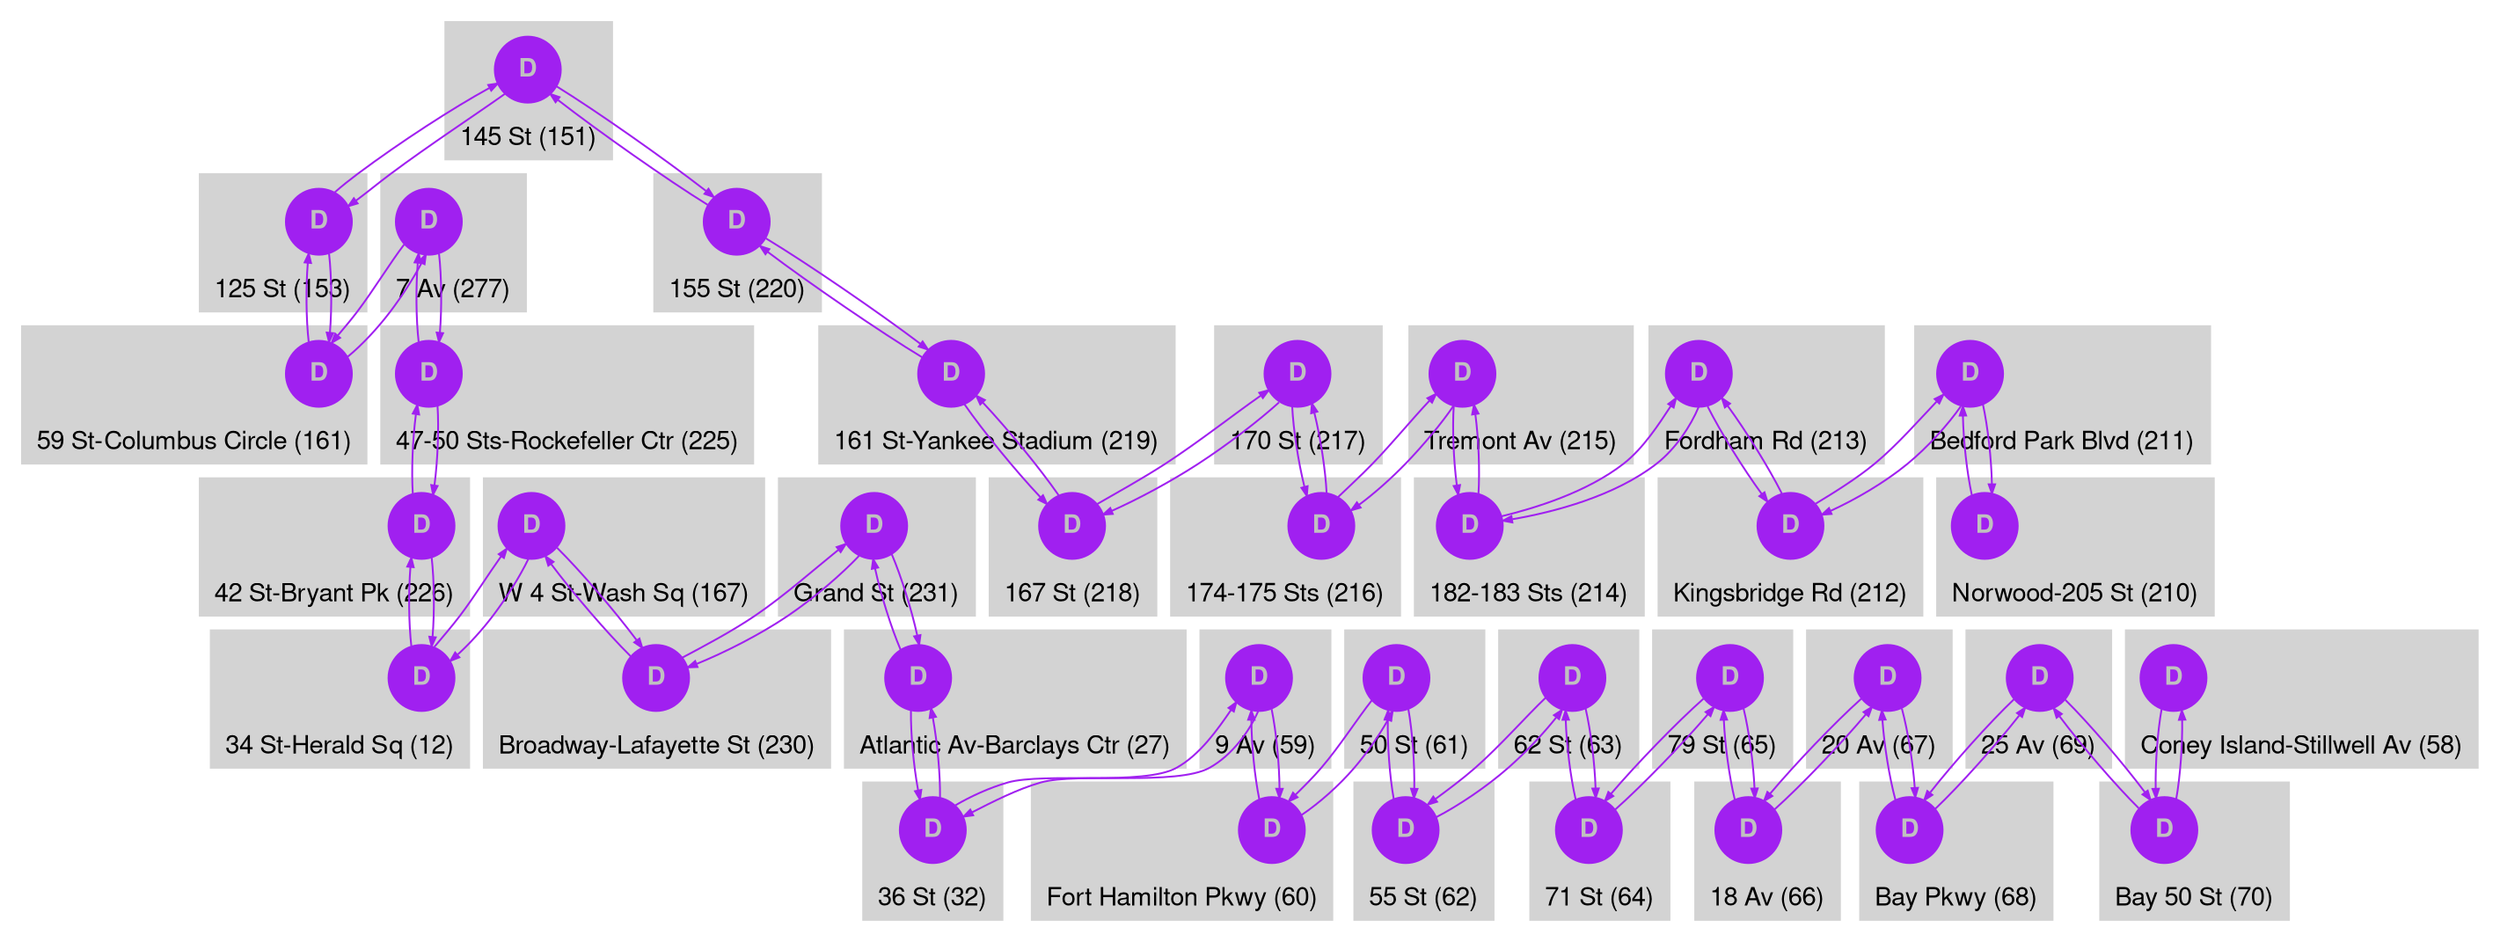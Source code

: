 
digraph G {
  fontname="Helvetica,Arial,sans-serif";
  node [fontname="Helvetica,Arial,sans-serif bold" labelloc="c"];
  edge [fontname="Helvetica,Arial,sans-serif" fontsize=8 arrowsize=0.5];
  
  subgraph cluster_151 {
    style=filled;
    color=lightgrey;
    labelloc="b";
    node [style=filled];
    node [label="D" fillcolor=purple, color="purple", penwidth=1, fontcolor=gray, shape="circle"]"151_D";
    label = "145 St (151)";
  }

  subgraph cluster_153 {
    style=filled;
    color=lightgrey;
    labelloc="b";
    node [style=filled];
    node [label="D" fillcolor=purple, color="purple", penwidth=1, fontcolor=gray, shape="circle"]"153_D";
    label = "125 St (153)";
  }

  subgraph cluster_161 {
    style=filled;
    color=lightgrey;
    labelloc="b";
    node [style=filled];
    node [label="D" fillcolor=purple, color="purple", penwidth=1, fontcolor=gray, shape="circle"]"161_D";
    label = "59 St-Columbus Circle (161)";
  }

  subgraph cluster_167 {
    style=filled;
    color=lightgrey;
    labelloc="b";
    node [style=filled];
    node [label="D" fillcolor=purple, color="purple", penwidth=1, fontcolor=gray, shape="circle"]"167_D";
    label = "W 4 St-Wash Sq (167)";
  }

  subgraph cluster_211 {
    style=filled;
    color=lightgrey;
    labelloc="b";
    node [style=filled];
    node [label="D" fillcolor=purple, color="purple", penwidth=1, fontcolor=gray, shape="circle"]"211_D";
    label = "Bedford Park Blvd (211)";
  }

  subgraph cluster_212 {
    style=filled;
    color=lightgrey;
    labelloc="b";
    node [style=filled];
    node [label="D" fillcolor=purple, color="purple", penwidth=1, fontcolor=gray, shape="circle"]"212_D";
    label = "Kingsbridge Rd (212)";
  }

  subgraph cluster_213 {
    style=filled;
    color=lightgrey;
    labelloc="b";
    node [style=filled];
    node [label="D" fillcolor=purple, color="purple", penwidth=1, fontcolor=gray, shape="circle"]"213_D";
    label = "Fordham Rd (213)";
  }

  subgraph cluster_214 {
    style=filled;
    color=lightgrey;
    labelloc="b";
    node [style=filled];
    node [label="D" fillcolor=purple, color="purple", penwidth=1, fontcolor=gray, shape="circle"]"214_D";
    label = "182-183 Sts (214)";
  }

  subgraph cluster_215 {
    style=filled;
    color=lightgrey;
    labelloc="b";
    node [style=filled];
    node [label="D" fillcolor=purple, color="purple", penwidth=1, fontcolor=gray, shape="circle"]"215_D";
    label = "Tremont Av (215)";
  }

  subgraph cluster_216 {
    style=filled;
    color=lightgrey;
    labelloc="b";
    node [style=filled];
    node [label="D" fillcolor=purple, color="purple", penwidth=1, fontcolor=gray, shape="circle"]"216_D";
    label = "174-175 Sts (216)";
  }

  subgraph cluster_217 {
    style=filled;
    color=lightgrey;
    labelloc="b";
    node [style=filled];
    node [label="D" fillcolor=purple, color="purple", penwidth=1, fontcolor=gray, shape="circle"]"217_D";
    label = "170 St (217)";
  }

  subgraph cluster_218 {
    style=filled;
    color=lightgrey;
    labelloc="b";
    node [style=filled];
    node [label="D" fillcolor=purple, color="purple", penwidth=1, fontcolor=gray, shape="circle"]"218_D";
    label = "167 St (218)";
  }

  subgraph cluster_220 {
    style=filled;
    color=lightgrey;
    labelloc="b";
    node [style=filled];
    node [label="D" fillcolor=purple, color="purple", penwidth=1, fontcolor=gray, shape="circle"]"220_D";
    label = "155 St (220)";
  }

  subgraph cluster_231 {
    style=filled;
    color=lightgrey;
    labelloc="b";
    node [style=filled];
    node [label="D" fillcolor=purple, color="purple", penwidth=1, fontcolor=gray, shape="circle"]"231_D";
    label = "Grand St (231)";
  }

  subgraph cluster_219 {
    style=filled;
    color=lightgrey;
    labelloc="b";
    node [style=filled];
    node [label="D" fillcolor=purple, color="purple", penwidth=1, fontcolor=gray, shape="circle"]"219_D";
    label = "161 St-Yankee Stadium (219)";
  }

  subgraph cluster_277 {
    style=filled;
    color=lightgrey;
    labelloc="b";
    node [style=filled];
    node [label="D" fillcolor=purple, color="purple", penwidth=1, fontcolor=gray, shape="circle"]"277_D";
    label = "7 Av (277)";
  }

  subgraph cluster_225 {
    style=filled;
    color=lightgrey;
    labelloc="b";
    node [style=filled];
    node [label="D" fillcolor=purple, color="purple", penwidth=1, fontcolor=gray, shape="circle"]"225_D";
    label = "47-50 Sts-Rockefeller Ctr (225)";
  }

  subgraph cluster_226 {
    style=filled;
    color=lightgrey;
    labelloc="b";
    node [style=filled];
    node [label="D" fillcolor=purple, color="purple", penwidth=1, fontcolor=gray, shape="circle"]"226_D";
    label = "42 St-Bryant Pk (226)";
  }

  subgraph cluster_230 {
    style=filled;
    color=lightgrey;
    labelloc="b";
    node [style=filled];
    node [label="D" fillcolor=purple, color="purple", penwidth=1, fontcolor=gray, shape="circle"]"230_D";
    label = "Broadway-Lafayette St (230)";
  }

  subgraph cluster_59 {
    style=filled;
    color=lightgrey;
    labelloc="b";
    node [style=filled];
    node [label="D" fillcolor=purple, color="purple", penwidth=1, fontcolor=gray, shape="circle"]"59_D";
    label = "9 Av (59)";
  }

  subgraph cluster_60 {
    style=filled;
    color=lightgrey;
    labelloc="b";
    node [style=filled];
    node [label="D" fillcolor=purple, color="purple", penwidth=1, fontcolor=gray, shape="circle"]"60_D";
    label = "Fort Hamilton Pkwy (60)";
  }

  subgraph cluster_61 {
    style=filled;
    color=lightgrey;
    labelloc="b";
    node [style=filled];
    node [label="D" fillcolor=purple, color="purple", penwidth=1, fontcolor=gray, shape="circle"]"61_D";
    label = "50 St (61)";
  }

  subgraph cluster_62 {
    style=filled;
    color=lightgrey;
    labelloc="b";
    node [style=filled];
    node [label="D" fillcolor=purple, color="purple", penwidth=1, fontcolor=gray, shape="circle"]"62_D";
    label = "55 St (62)";
  }

  subgraph cluster_63 {
    style=filled;
    color=lightgrey;
    labelloc="b";
    node [style=filled];
    node [label="D" fillcolor=purple, color="purple", penwidth=1, fontcolor=gray, shape="circle"]"63_D";
    label = "62 St (63)";
  }

  subgraph cluster_64 {
    style=filled;
    color=lightgrey;
    labelloc="b";
    node [style=filled];
    node [label="D" fillcolor=purple, color="purple", penwidth=1, fontcolor=gray, shape="circle"]"64_D";
    label = "71 St (64)";
  }

  subgraph cluster_65 {
    style=filled;
    color=lightgrey;
    labelloc="b";
    node [style=filled];
    node [label="D" fillcolor=purple, color="purple", penwidth=1, fontcolor=gray, shape="circle"]"65_D";
    label = "79 St (65)";
  }

  subgraph cluster_66 {
    style=filled;
    color=lightgrey;
    labelloc="b";
    node [style=filled];
    node [label="D" fillcolor=purple, color="purple", penwidth=1, fontcolor=gray, shape="circle"]"66_D";
    label = "18 Av (66)";
  }

  subgraph cluster_67 {
    style=filled;
    color=lightgrey;
    labelloc="b";
    node [style=filled];
    node [label="D" fillcolor=purple, color="purple", penwidth=1, fontcolor=gray, shape="circle"]"67_D";
    label = "20 Av (67)";
  }

  subgraph cluster_68 {
    style=filled;
    color=lightgrey;
    labelloc="b";
    node [style=filled];
    node [label="D" fillcolor=purple, color="purple", penwidth=1, fontcolor=gray, shape="circle"]"68_D";
    label = "Bay Pkwy (68)";
  }

  subgraph cluster_69 {
    style=filled;
    color=lightgrey;
    labelloc="b";
    node [style=filled];
    node [label="D" fillcolor=purple, color="purple", penwidth=1, fontcolor=gray, shape="circle"]"69_D";
    label = "25 Av (69)";
  }

  subgraph cluster_70 {
    style=filled;
    color=lightgrey;
    labelloc="b";
    node [style=filled];
    node [label="D" fillcolor=purple, color="purple", penwidth=1, fontcolor=gray, shape="circle"]"70_D";
    label = "Bay 50 St (70)";
  }

  subgraph cluster_210 {
    style=filled;
    color=lightgrey;
    labelloc="b";
    node [style=filled];
    node [label="D" fillcolor=purple, color="purple", penwidth=1, fontcolor=gray, shape="circle"]"210_D";
    label = "Norwood-205 St (210)";
  }

  subgraph cluster_58 {
    style=filled;
    color=lightgrey;
    labelloc="b";
    node [style=filled];
    node [label="D" fillcolor=purple, color="purple", penwidth=1, fontcolor=gray, shape="circle"]"58_D";
    label = "Coney Island-Stillwell Av (58)";
  }

  subgraph cluster_32 {
    style=filled;
    color=lightgrey;
    labelloc="b";
    node [style=filled];
    node [label="D" fillcolor=purple, color="purple", penwidth=1, fontcolor=gray, shape="circle"]"32_D";
    label = "36 St (32)";
  }

  subgraph cluster_27 {
    style=filled;
    color=lightgrey;
    labelloc="b";
    node [style=filled];
    node [label="D" fillcolor=purple, color="purple", penwidth=1, fontcolor=gray, shape="circle"]"27_D";
    label = "Atlantic Av-Barclays Ctr (27)";
  }

  subgraph cluster_12 {
    style=filled;
    color=lightgrey;
    labelloc="b";
    node [style=filled];
    node [label="D" fillcolor=purple, color="purple", penwidth=1, fontcolor=gray, shape="circle"]"12_D";
    label = "34 St-Herald Sq (12)";
  }

  "151_D" -> "220_D"[ color=purple fontcolor=purple penwidth=1 fontsize=8 arrowsize=0.5];
  "151_D" -> "153_D"[ color=purple fontcolor=purple penwidth=1 fontsize=8 arrowsize=0.5];
  "153_D" -> "151_D"[ color=purple fontcolor=purple penwidth=1 fontsize=8 arrowsize=0.5];
  "153_D" -> "161_D"[ color=purple fontcolor=purple penwidth=1 fontsize=8 arrowsize=0.5];
  "161_D" -> "277_D"[ color=purple fontcolor=purple penwidth=1 fontsize=8 arrowsize=0.5];
  "161_D" -> "153_D"[ color=purple fontcolor=purple penwidth=1 fontsize=8 arrowsize=0.5];
  "167_D" -> "230_D"[ color=purple fontcolor=purple penwidth=1 fontsize=8 arrowsize=0.5];
  "167_D" -> "12_D"[ color=purple fontcolor=purple penwidth=1 fontsize=8 arrowsize=0.5];
  "211_D" -> "210_D"[ color=purple fontcolor=purple penwidth=1 fontsize=8 arrowsize=0.5];
  "211_D" -> "212_D"[ color=purple fontcolor=purple penwidth=1 fontsize=8 arrowsize=0.5];
  "212_D" -> "211_D"[ color=purple fontcolor=purple penwidth=1 fontsize=8 arrowsize=0.5];
  "212_D" -> "213_D"[ color=purple fontcolor=purple penwidth=1 fontsize=8 arrowsize=0.5];
  "213_D" -> "212_D"[ color=purple fontcolor=purple penwidth=1 fontsize=8 arrowsize=0.5];
  "213_D" -> "214_D"[ color=purple fontcolor=purple penwidth=1 fontsize=8 arrowsize=0.5];
  "214_D" -> "213_D"[ color=purple fontcolor=purple penwidth=1 fontsize=8 arrowsize=0.5];
  "214_D" -> "215_D"[ color=purple fontcolor=purple penwidth=1 fontsize=8 arrowsize=0.5];
  "215_D" -> "214_D"[ color=purple fontcolor=purple penwidth=1 fontsize=8 arrowsize=0.5];
  "215_D" -> "216_D"[ color=purple fontcolor=purple penwidth=1 fontsize=8 arrowsize=0.5];
  "216_D" -> "215_D"[ color=purple fontcolor=purple penwidth=1 fontsize=8 arrowsize=0.5];
  "216_D" -> "217_D"[ color=purple fontcolor=purple penwidth=1 fontsize=8 arrowsize=0.5];
  "217_D" -> "216_D"[ color=purple fontcolor=purple penwidth=1 fontsize=8 arrowsize=0.5];
  "217_D" -> "218_D"[ color=purple fontcolor=purple penwidth=1 fontsize=8 arrowsize=0.5];
  "218_D" -> "217_D"[ color=purple fontcolor=purple penwidth=1 fontsize=8 arrowsize=0.5];
  "218_D" -> "219_D"[ color=purple fontcolor=purple penwidth=1 fontsize=8 arrowsize=0.5];
  "220_D" -> "219_D"[ color=purple fontcolor=purple penwidth=1 fontsize=8 arrowsize=0.5];
  "220_D" -> "151_D"[ color=purple fontcolor=purple penwidth=1 fontsize=8 arrowsize=0.5];
  "231_D" -> "230_D"[ color=purple fontcolor=purple penwidth=1 fontsize=8 arrowsize=0.5];
  "231_D" -> "27_D"[ color=purple fontcolor=purple penwidth=1 fontsize=8 arrowsize=0.5];
  "219_D" -> "218_D"[ color=purple fontcolor=purple penwidth=1 fontsize=8 arrowsize=0.5];
  "219_D" -> "220_D"[ color=purple fontcolor=purple penwidth=1 fontsize=8 arrowsize=0.5];
  "277_D" -> "161_D"[ color=purple fontcolor=purple penwidth=1 fontsize=8 arrowsize=0.5];
  "277_D" -> "225_D"[ color=purple fontcolor=purple penwidth=1 fontsize=8 arrowsize=0.5];
  "225_D" -> "277_D"[ color=purple fontcolor=purple penwidth=1 fontsize=8 arrowsize=0.5];
  "225_D" -> "226_D"[ color=purple fontcolor=purple penwidth=1 fontsize=8 arrowsize=0.5];
  "226_D" -> "225_D"[ color=purple fontcolor=purple penwidth=1 fontsize=8 arrowsize=0.5];
  "226_D" -> "12_D"[ color=purple fontcolor=purple penwidth=1 fontsize=8 arrowsize=0.5];
  "230_D" -> "167_D"[ color=purple fontcolor=purple penwidth=1 fontsize=8 arrowsize=0.5];
  "230_D" -> "231_D"[ color=purple fontcolor=purple penwidth=1 fontsize=8 arrowsize=0.5];
  "59_D" -> "32_D"[ color=purple fontcolor=purple penwidth=1 fontsize=8 arrowsize=0.5];
  "59_D" -> "60_D"[ color=purple fontcolor=purple penwidth=1 fontsize=8 arrowsize=0.5];
  "60_D" -> "59_D"[ color=purple fontcolor=purple penwidth=1 fontsize=8 arrowsize=0.5];
  "60_D" -> "61_D"[ color=purple fontcolor=purple penwidth=1 fontsize=8 arrowsize=0.5];
  "61_D" -> "60_D"[ color=purple fontcolor=purple penwidth=1 fontsize=8 arrowsize=0.5];
  "61_D" -> "62_D"[ color=purple fontcolor=purple penwidth=1 fontsize=8 arrowsize=0.5];
  "62_D" -> "61_D"[ color=purple fontcolor=purple penwidth=1 fontsize=8 arrowsize=0.5];
  "62_D" -> "63_D"[ color=purple fontcolor=purple penwidth=1 fontsize=8 arrowsize=0.5];
  "63_D" -> "62_D"[ color=purple fontcolor=purple penwidth=1 fontsize=8 arrowsize=0.5];
  "63_D" -> "64_D"[ color=purple fontcolor=purple penwidth=1 fontsize=8 arrowsize=0.5];
  "64_D" -> "63_D"[ color=purple fontcolor=purple penwidth=1 fontsize=8 arrowsize=0.5];
  "64_D" -> "65_D"[ color=purple fontcolor=purple penwidth=1 fontsize=8 arrowsize=0.5];
  "65_D" -> "64_D"[ color=purple fontcolor=purple penwidth=1 fontsize=8 arrowsize=0.5];
  "65_D" -> "66_D"[ color=purple fontcolor=purple penwidth=1 fontsize=8 arrowsize=0.5];
  "66_D" -> "65_D"[ color=purple fontcolor=purple penwidth=1 fontsize=8 arrowsize=0.5];
  "66_D" -> "67_D"[ color=purple fontcolor=purple penwidth=1 fontsize=8 arrowsize=0.5];
  "67_D" -> "66_D"[ color=purple fontcolor=purple penwidth=1 fontsize=8 arrowsize=0.5];
  "67_D" -> "68_D"[ color=purple fontcolor=purple penwidth=1 fontsize=8 arrowsize=0.5];
  "68_D" -> "67_D"[ color=purple fontcolor=purple penwidth=1 fontsize=8 arrowsize=0.5];
  "68_D" -> "69_D"[ color=purple fontcolor=purple penwidth=1 fontsize=8 arrowsize=0.5];
  "69_D" -> "68_D"[ color=purple fontcolor=purple penwidth=1 fontsize=8 arrowsize=0.5];
  "69_D" -> "70_D"[ color=purple fontcolor=purple penwidth=1 fontsize=8 arrowsize=0.5];
  "70_D" -> "69_D"[ color=purple fontcolor=purple penwidth=1 fontsize=8 arrowsize=0.5];
  "70_D" -> "58_D"[ color=purple fontcolor=purple penwidth=1 fontsize=8 arrowsize=0.5];
  "210_D" -> "211_D"[ color=purple fontcolor=purple penwidth=1 fontsize=8 arrowsize=0.5];
  "58_D" -> "70_D"[ color=purple fontcolor=purple penwidth=1 fontsize=8 arrowsize=0.5];
  "32_D" -> "59_D"[ color=purple fontcolor=purple penwidth=1 fontsize=8 arrowsize=0.5];
  "32_D" -> "27_D"[ color=purple fontcolor=purple penwidth=1 fontsize=8 arrowsize=0.5];
  "27_D" -> "32_D"[ color=purple fontcolor=purple penwidth=1 fontsize=8 arrowsize=0.5];
  "27_D" -> "231_D"[ color=purple fontcolor=purple penwidth=1 fontsize=8 arrowsize=0.5];
  "12_D" -> "226_D"[ color=purple fontcolor=purple penwidth=1 fontsize=8 arrowsize=0.5];
  "12_D" -> "167_D"[ color=purple fontcolor=purple penwidth=1 fontsize=8 arrowsize=0.5];

}
